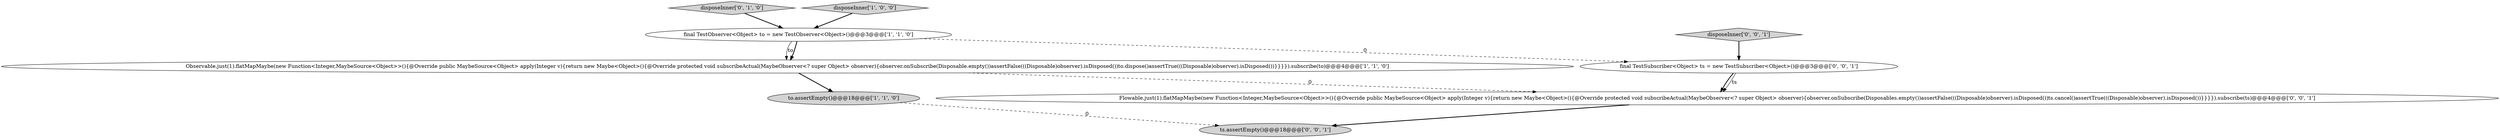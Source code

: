 digraph {
6 [style = filled, label = "final TestSubscriber<Object> ts = new TestSubscriber<Object>()@@@3@@@['0', '0', '1']", fillcolor = white, shape = ellipse image = "AAA0AAABBB3BBB"];
0 [style = filled, label = "to.assertEmpty()@@@18@@@['1', '1', '0']", fillcolor = lightgray, shape = ellipse image = "AAA0AAABBB1BBB"];
7 [style = filled, label = "ts.assertEmpty()@@@18@@@['0', '0', '1']", fillcolor = lightgray, shape = ellipse image = "AAA0AAABBB3BBB"];
2 [style = filled, label = "Observable.just(1).flatMapMaybe(new Function<Integer,MaybeSource<Object>>(){@Override public MaybeSource<Object> apply(Integer v){return new Maybe<Object>(){@Override protected void subscribeActual(MaybeObserver<? super Object> observer){observer.onSubscribe(Disposable.empty())assertFalse(((Disposable)observer).isDisposed())to.dispose()assertTrue(((Disposable)observer).isDisposed())}}}}).subscribe(to)@@@4@@@['1', '1', '0']", fillcolor = white, shape = ellipse image = "AAA0AAABBB1BBB"];
5 [style = filled, label = "disposeInner['0', '0', '1']", fillcolor = lightgray, shape = diamond image = "AAA0AAABBB3BBB"];
4 [style = filled, label = "disposeInner['0', '1', '0']", fillcolor = lightgray, shape = diamond image = "AAA0AAABBB2BBB"];
8 [style = filled, label = "Flowable.just(1).flatMapMaybe(new Function<Integer,MaybeSource<Object>>(){@Override public MaybeSource<Object> apply(Integer v){return new Maybe<Object>(){@Override protected void subscribeActual(MaybeObserver<? super Object> observer){observer.onSubscribe(Disposables.empty())assertFalse(((Disposable)observer).isDisposed())ts.cancel()assertTrue(((Disposable)observer).isDisposed())}}}}).subscribe(ts)@@@4@@@['0', '0', '1']", fillcolor = white, shape = ellipse image = "AAA0AAABBB3BBB"];
1 [style = filled, label = "disposeInner['1', '0', '0']", fillcolor = lightgray, shape = diamond image = "AAA0AAABBB1BBB"];
3 [style = filled, label = "final TestObserver<Object> to = new TestObserver<Object>()@@@3@@@['1', '1', '0']", fillcolor = white, shape = ellipse image = "AAA0AAABBB1BBB"];
3->2 [style = solid, label="to"];
1->3 [style = bold, label=""];
8->7 [style = bold, label=""];
4->3 [style = bold, label=""];
2->0 [style = bold, label=""];
3->6 [style = dashed, label="0"];
5->6 [style = bold, label=""];
3->2 [style = bold, label=""];
0->7 [style = dashed, label="0"];
2->8 [style = dashed, label="0"];
6->8 [style = bold, label=""];
6->8 [style = solid, label="ts"];
}
